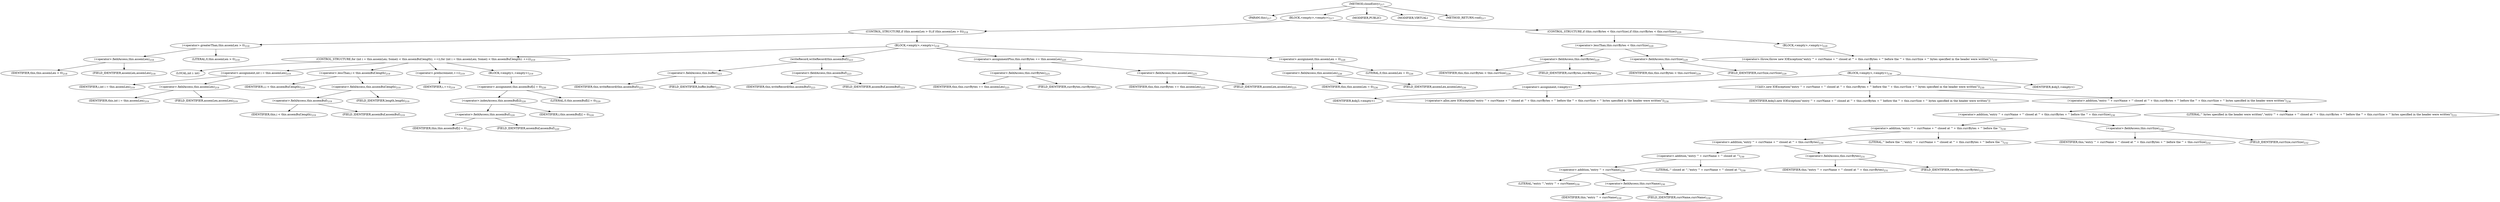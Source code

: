 digraph "closeEntry" {  
"411" [label = <(METHOD,closeEntry)<SUB>217</SUB>> ]
"43" [label = <(PARAM,this)<SUB>217</SUB>> ]
"412" [label = <(BLOCK,&lt;empty&gt;,&lt;empty&gt;)<SUB>217</SUB>> ]
"413" [label = <(CONTROL_STRUCTURE,if (this.assemLen &gt; 0),if (this.assemLen &gt; 0))<SUB>218</SUB>> ]
"414" [label = <(&lt;operator&gt;.greaterThan,this.assemLen &gt; 0)<SUB>218</SUB>> ]
"415" [label = <(&lt;operator&gt;.fieldAccess,this.assemLen)<SUB>218</SUB>> ]
"42" [label = <(IDENTIFIER,this,this.assemLen &gt; 0)<SUB>218</SUB>> ]
"416" [label = <(FIELD_IDENTIFIER,assemLen,assemLen)<SUB>218</SUB>> ]
"417" [label = <(LITERAL,0,this.assemLen &gt; 0)<SUB>218</SUB>> ]
"418" [label = <(BLOCK,&lt;empty&gt;,&lt;empty&gt;)<SUB>218</SUB>> ]
"419" [label = <(CONTROL_STRUCTURE,for (int i = this.assemLen; Some(i &lt; this.assemBuf.length); ++i),for (int i = this.assemLen; Some(i &lt; this.assemBuf.length); ++i))<SUB>219</SUB>> ]
"420" [label = <(LOCAL,int i: int)> ]
"421" [label = <(&lt;operator&gt;.assignment,int i = this.assemLen)<SUB>219</SUB>> ]
"422" [label = <(IDENTIFIER,i,int i = this.assemLen)<SUB>219</SUB>> ]
"423" [label = <(&lt;operator&gt;.fieldAccess,this.assemLen)<SUB>219</SUB>> ]
"44" [label = <(IDENTIFIER,this,int i = this.assemLen)<SUB>219</SUB>> ]
"424" [label = <(FIELD_IDENTIFIER,assemLen,assemLen)<SUB>219</SUB>> ]
"425" [label = <(&lt;operator&gt;.lessThan,i &lt; this.assemBuf.length)<SUB>219</SUB>> ]
"426" [label = <(IDENTIFIER,i,i &lt; this.assemBuf.length)<SUB>219</SUB>> ]
"427" [label = <(&lt;operator&gt;.fieldAccess,this.assemBuf.length)<SUB>219</SUB>> ]
"428" [label = <(&lt;operator&gt;.fieldAccess,this.assemBuf)<SUB>219</SUB>> ]
"45" [label = <(IDENTIFIER,this,i &lt; this.assemBuf.length)<SUB>219</SUB>> ]
"429" [label = <(FIELD_IDENTIFIER,assemBuf,assemBuf)<SUB>219</SUB>> ]
"430" [label = <(FIELD_IDENTIFIER,length,length)<SUB>219</SUB>> ]
"431" [label = <(&lt;operator&gt;.preIncrement,++i)<SUB>219</SUB>> ]
"432" [label = <(IDENTIFIER,i,++i)<SUB>219</SUB>> ]
"433" [label = <(BLOCK,&lt;empty&gt;,&lt;empty&gt;)<SUB>219</SUB>> ]
"434" [label = <(&lt;operator&gt;.assignment,this.assemBuf[i] = 0)<SUB>220</SUB>> ]
"435" [label = <(&lt;operator&gt;.indexAccess,this.assemBuf[i])<SUB>220</SUB>> ]
"436" [label = <(&lt;operator&gt;.fieldAccess,this.assemBuf)<SUB>220</SUB>> ]
"46" [label = <(IDENTIFIER,this,this.assemBuf[i] = 0)<SUB>220</SUB>> ]
"437" [label = <(FIELD_IDENTIFIER,assemBuf,assemBuf)<SUB>220</SUB>> ]
"438" [label = <(IDENTIFIER,i,this.assemBuf[i] = 0)<SUB>220</SUB>> ]
"439" [label = <(LITERAL,0,this.assemBuf[i] = 0)<SUB>220</SUB>> ]
"440" [label = <(writeRecord,writeRecord(this.assemBuf))<SUB>223</SUB>> ]
"441" [label = <(&lt;operator&gt;.fieldAccess,this.buffer)<SUB>223</SUB>> ]
"48" [label = <(IDENTIFIER,this,writeRecord(this.assemBuf))<SUB>223</SUB>> ]
"442" [label = <(FIELD_IDENTIFIER,buffer,buffer)<SUB>223</SUB>> ]
"443" [label = <(&lt;operator&gt;.fieldAccess,this.assemBuf)<SUB>223</SUB>> ]
"47" [label = <(IDENTIFIER,this,writeRecord(this.assemBuf))<SUB>223</SUB>> ]
"444" [label = <(FIELD_IDENTIFIER,assemBuf,assemBuf)<SUB>223</SUB>> ]
"445" [label = <(&lt;operator&gt;.assignmentPlus,this.currBytes += this.assemLen)<SUB>225</SUB>> ]
"446" [label = <(&lt;operator&gt;.fieldAccess,this.currBytes)<SUB>225</SUB>> ]
"49" [label = <(IDENTIFIER,this,this.currBytes += this.assemLen)<SUB>225</SUB>> ]
"447" [label = <(FIELD_IDENTIFIER,currBytes,currBytes)<SUB>225</SUB>> ]
"448" [label = <(&lt;operator&gt;.fieldAccess,this.assemLen)<SUB>225</SUB>> ]
"50" [label = <(IDENTIFIER,this,this.currBytes += this.assemLen)<SUB>225</SUB>> ]
"449" [label = <(FIELD_IDENTIFIER,assemLen,assemLen)<SUB>225</SUB>> ]
"450" [label = <(&lt;operator&gt;.assignment,this.assemLen = 0)<SUB>226</SUB>> ]
"451" [label = <(&lt;operator&gt;.fieldAccess,this.assemLen)<SUB>226</SUB>> ]
"51" [label = <(IDENTIFIER,this,this.assemLen = 0)<SUB>226</SUB>> ]
"452" [label = <(FIELD_IDENTIFIER,assemLen,assemLen)<SUB>226</SUB>> ]
"453" [label = <(LITERAL,0,this.assemLen = 0)<SUB>226</SUB>> ]
"454" [label = <(CONTROL_STRUCTURE,if (this.currBytes &lt; this.currSize),if (this.currBytes &lt; this.currSize))<SUB>229</SUB>> ]
"455" [label = <(&lt;operator&gt;.lessThan,this.currBytes &lt; this.currSize)<SUB>229</SUB>> ]
"456" [label = <(&lt;operator&gt;.fieldAccess,this.currBytes)<SUB>229</SUB>> ]
"52" [label = <(IDENTIFIER,this,this.currBytes &lt; this.currSize)<SUB>229</SUB>> ]
"457" [label = <(FIELD_IDENTIFIER,currBytes,currBytes)<SUB>229</SUB>> ]
"458" [label = <(&lt;operator&gt;.fieldAccess,this.currSize)<SUB>229</SUB>> ]
"53" [label = <(IDENTIFIER,this,this.currBytes &lt; this.currSize)<SUB>229</SUB>> ]
"459" [label = <(FIELD_IDENTIFIER,currSize,currSize)<SUB>229</SUB>> ]
"460" [label = <(BLOCK,&lt;empty&gt;,&lt;empty&gt;)<SUB>229</SUB>> ]
"461" [label = <(&lt;operator&gt;.throw,throw new IOException(&quot;entry '&quot; + currName + &quot;' closed at '&quot; + this.currBytes + &quot;' before the '&quot; + this.currSize + &quot;' bytes specified in the header were written&quot;);)<SUB>230</SUB>> ]
"462" [label = <(BLOCK,&lt;empty&gt;,&lt;empty&gt;)<SUB>230</SUB>> ]
"463" [label = <(&lt;operator&gt;.assignment,&lt;empty&gt;)> ]
"464" [label = <(IDENTIFIER,$obj3,&lt;empty&gt;)> ]
"465" [label = <(&lt;operator&gt;.alloc,new IOException(&quot;entry '&quot; + currName + &quot;' closed at '&quot; + this.currBytes + &quot;' before the '&quot; + this.currSize + &quot;' bytes specified in the header were written&quot;))<SUB>230</SUB>> ]
"466" [label = <(&lt;init&gt;,new IOException(&quot;entry '&quot; + currName + &quot;' closed at '&quot; + this.currBytes + &quot;' before the '&quot; + this.currSize + &quot;' bytes specified in the header were written&quot;))<SUB>230</SUB>> ]
"467" [label = <(IDENTIFIER,$obj3,new IOException(&quot;entry '&quot; + currName + &quot;' closed at '&quot; + this.currBytes + &quot;' before the '&quot; + this.currSize + &quot;' bytes specified in the header were written&quot;))> ]
"468" [label = <(&lt;operator&gt;.addition,&quot;entry '&quot; + currName + &quot;' closed at '&quot; + this.currBytes + &quot;' before the '&quot; + this.currSize + &quot;' bytes specified in the header were written&quot;)<SUB>230</SUB>> ]
"469" [label = <(&lt;operator&gt;.addition,&quot;entry '&quot; + currName + &quot;' closed at '&quot; + this.currBytes + &quot;' before the '&quot; + this.currSize)<SUB>230</SUB>> ]
"470" [label = <(&lt;operator&gt;.addition,&quot;entry '&quot; + currName + &quot;' closed at '&quot; + this.currBytes + &quot;' before the '&quot;)<SUB>230</SUB>> ]
"471" [label = <(&lt;operator&gt;.addition,&quot;entry '&quot; + currName + &quot;' closed at '&quot; + this.currBytes)<SUB>230</SUB>> ]
"472" [label = <(&lt;operator&gt;.addition,&quot;entry '&quot; + currName + &quot;' closed at '&quot;)<SUB>230</SUB>> ]
"473" [label = <(&lt;operator&gt;.addition,&quot;entry '&quot; + currName)<SUB>230</SUB>> ]
"474" [label = <(LITERAL,&quot;entry '&quot;,&quot;entry '&quot; + currName)<SUB>230</SUB>> ]
"475" [label = <(&lt;operator&gt;.fieldAccess,this.currName)<SUB>230</SUB>> ]
"476" [label = <(IDENTIFIER,this,&quot;entry '&quot; + currName)<SUB>230</SUB>> ]
"477" [label = <(FIELD_IDENTIFIER,currName,currName)<SUB>230</SUB>> ]
"478" [label = <(LITERAL,&quot;' closed at '&quot;,&quot;entry '&quot; + currName + &quot;' closed at '&quot;)<SUB>230</SUB>> ]
"479" [label = <(&lt;operator&gt;.fieldAccess,this.currBytes)<SUB>231</SUB>> ]
"54" [label = <(IDENTIFIER,this,&quot;entry '&quot; + currName + &quot;' closed at '&quot; + this.currBytes)<SUB>231</SUB>> ]
"480" [label = <(FIELD_IDENTIFIER,currBytes,currBytes)<SUB>231</SUB>> ]
"481" [label = <(LITERAL,&quot;' before the '&quot;,&quot;entry '&quot; + currName + &quot;' closed at '&quot; + this.currBytes + &quot;' before the '&quot;)<SUB>232</SUB>> ]
"482" [label = <(&lt;operator&gt;.fieldAccess,this.currSize)<SUB>232</SUB>> ]
"55" [label = <(IDENTIFIER,this,&quot;entry '&quot; + currName + &quot;' closed at '&quot; + this.currBytes + &quot;' before the '&quot; + this.currSize)<SUB>232</SUB>> ]
"483" [label = <(FIELD_IDENTIFIER,currSize,currSize)<SUB>232</SUB>> ]
"484" [label = <(LITERAL,&quot;' bytes specified in the header were written&quot;,&quot;entry '&quot; + currName + &quot;' closed at '&quot; + this.currBytes + &quot;' before the '&quot; + this.currSize + &quot;' bytes specified in the header were written&quot;)<SUB>233</SUB>> ]
"485" [label = <(IDENTIFIER,$obj3,&lt;empty&gt;)> ]
"486" [label = <(MODIFIER,PUBLIC)> ]
"487" [label = <(MODIFIER,VIRTUAL)> ]
"488" [label = <(METHOD_RETURN,void)<SUB>217</SUB>> ]
  "411" -> "43" 
  "411" -> "412" 
  "411" -> "486" 
  "411" -> "487" 
  "411" -> "488" 
  "412" -> "413" 
  "412" -> "454" 
  "413" -> "414" 
  "413" -> "418" 
  "414" -> "415" 
  "414" -> "417" 
  "415" -> "42" 
  "415" -> "416" 
  "418" -> "419" 
  "418" -> "440" 
  "418" -> "445" 
  "418" -> "450" 
  "419" -> "420" 
  "419" -> "421" 
  "419" -> "425" 
  "419" -> "431" 
  "419" -> "433" 
  "421" -> "422" 
  "421" -> "423" 
  "423" -> "44" 
  "423" -> "424" 
  "425" -> "426" 
  "425" -> "427" 
  "427" -> "428" 
  "427" -> "430" 
  "428" -> "45" 
  "428" -> "429" 
  "431" -> "432" 
  "433" -> "434" 
  "434" -> "435" 
  "434" -> "439" 
  "435" -> "436" 
  "435" -> "438" 
  "436" -> "46" 
  "436" -> "437" 
  "440" -> "441" 
  "440" -> "443" 
  "441" -> "48" 
  "441" -> "442" 
  "443" -> "47" 
  "443" -> "444" 
  "445" -> "446" 
  "445" -> "448" 
  "446" -> "49" 
  "446" -> "447" 
  "448" -> "50" 
  "448" -> "449" 
  "450" -> "451" 
  "450" -> "453" 
  "451" -> "51" 
  "451" -> "452" 
  "454" -> "455" 
  "454" -> "460" 
  "455" -> "456" 
  "455" -> "458" 
  "456" -> "52" 
  "456" -> "457" 
  "458" -> "53" 
  "458" -> "459" 
  "460" -> "461" 
  "461" -> "462" 
  "462" -> "463" 
  "462" -> "466" 
  "462" -> "485" 
  "463" -> "464" 
  "463" -> "465" 
  "466" -> "467" 
  "466" -> "468" 
  "468" -> "469" 
  "468" -> "484" 
  "469" -> "470" 
  "469" -> "482" 
  "470" -> "471" 
  "470" -> "481" 
  "471" -> "472" 
  "471" -> "479" 
  "472" -> "473" 
  "472" -> "478" 
  "473" -> "474" 
  "473" -> "475" 
  "475" -> "476" 
  "475" -> "477" 
  "479" -> "54" 
  "479" -> "480" 
  "482" -> "55" 
  "482" -> "483" 
}
